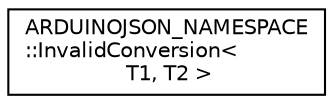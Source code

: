 digraph "Graphical Class Hierarchy"
{
 // LATEX_PDF_SIZE
  edge [fontname="Helvetica",fontsize="10",labelfontname="Helvetica",labelfontsize="10"];
  node [fontname="Helvetica",fontsize="10",shape=record];
  rankdir="LR";
  Node0 [label="ARDUINOJSON_NAMESPACE\l::InvalidConversion\<\l T1, T2 \>",height=0.2,width=0.4,color="black", fillcolor="white", style="filled",URL="$classARDUINOJSON__NAMESPACE_1_1InvalidConversion.html",tooltip=" "];
}

